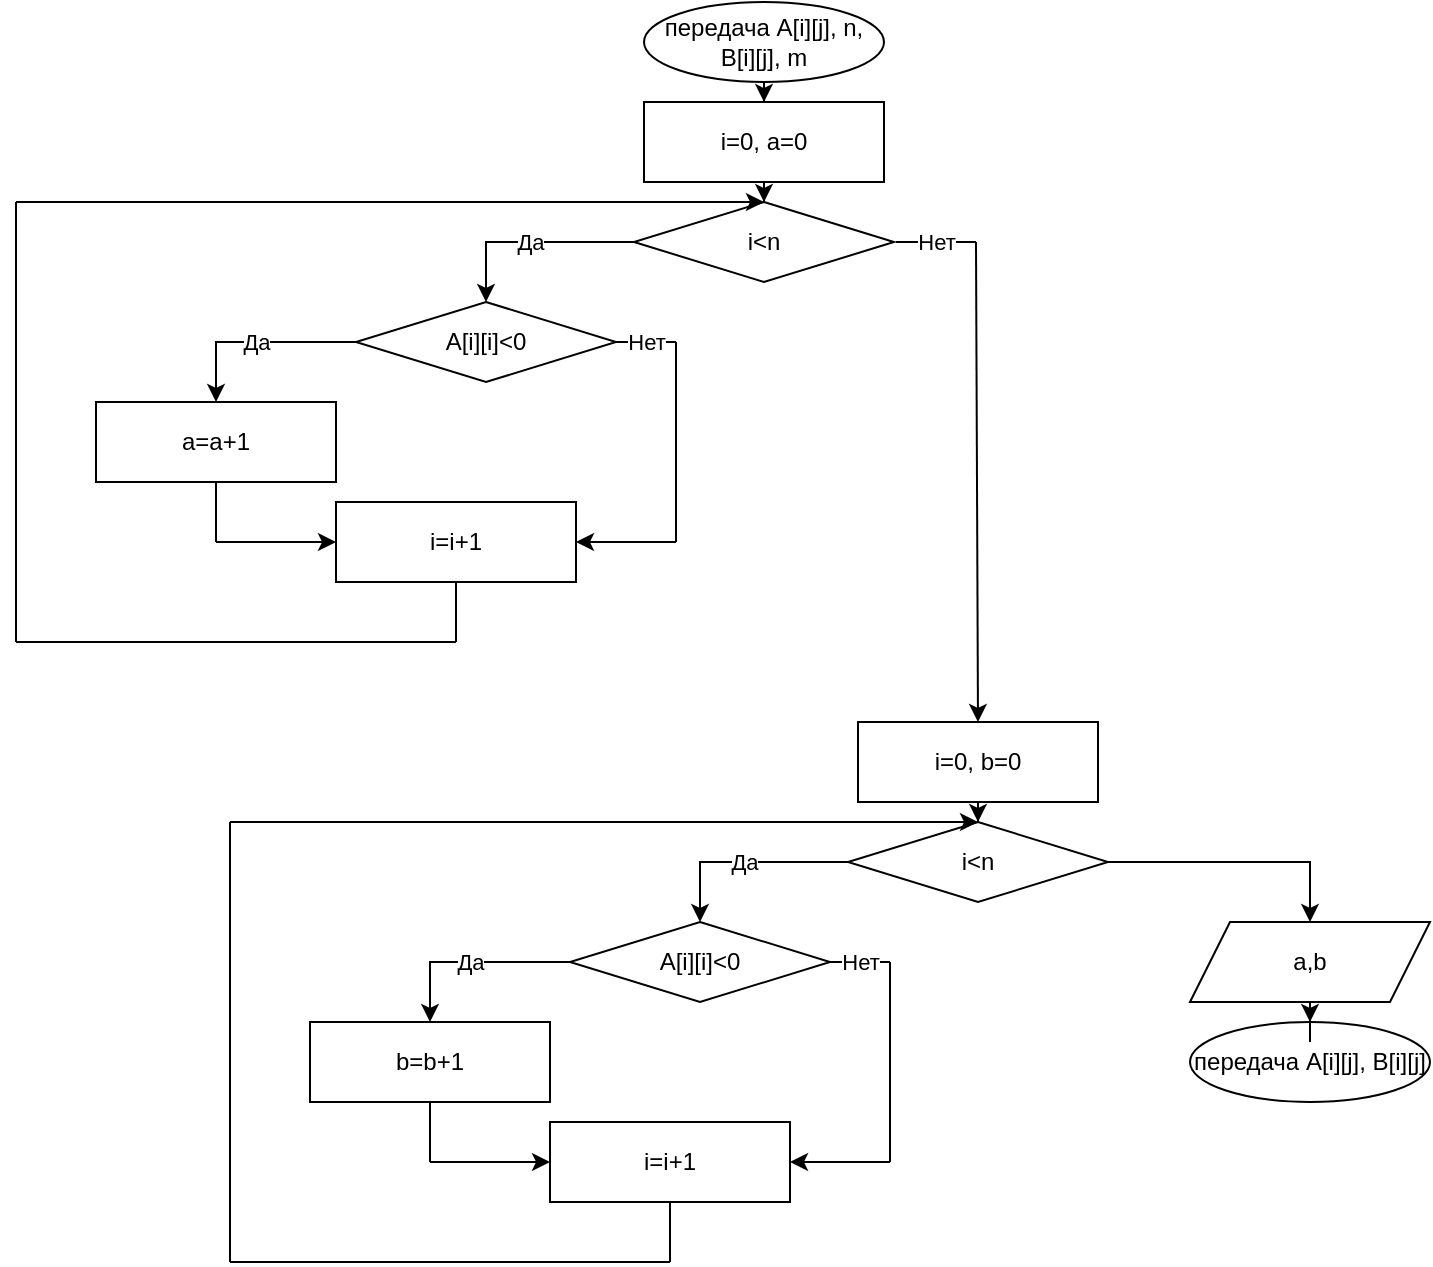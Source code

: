 <mxfile version="15.4.1" type="device" pages="3"><diagram id="grPdUBYKq4YYReOXLxAs" name="Page-1"><mxGraphModel dx="1406" dy="703" grid="1" gridSize="10" guides="1" tooltips="1" connect="1" arrows="1" fold="1" page="1" pageScale="1" pageWidth="827" pageHeight="1169" math="0" shadow="0"><root><mxCell id="0"/><mxCell id="1" parent="0"/><mxCell id="xhYCjRMd5jzP9uI1Bd4t-3" value="" style="edgeStyle=orthogonalEdgeStyle;rounded=0;orthogonalLoop=1;jettySize=auto;html=1;" edge="1" parent="1" source="nIBpQbVOeIiccpoRVOBk-1" target="xhYCjRMd5jzP9uI1Bd4t-2"><mxGeometry relative="1" as="geometry"/></mxCell><mxCell id="nIBpQbVOeIiccpoRVOBk-1" value="передача A[i][j], n, B[i][j], m" style="ellipse;whiteSpace=wrap;html=1;" vertex="1" parent="1"><mxGeometry x="354" width="120" height="40" as="geometry"/></mxCell><mxCell id="nIBpQbVOeIiccpoRVOBk-6" value="передача A[i][j], B[i][j]" style="ellipse;whiteSpace=wrap;html=1;" vertex="1" parent="1"><mxGeometry x="627" y="510" width="120" height="40" as="geometry"/></mxCell><mxCell id="xhYCjRMd5jzP9uI1Bd4t-9" value="" style="edgeStyle=orthogonalEdgeStyle;rounded=0;orthogonalLoop=1;jettySize=auto;html=1;" edge="1" parent="1" source="xhYCjRMd5jzP9uI1Bd4t-2" target="xhYCjRMd5jzP9uI1Bd4t-8"><mxGeometry relative="1" as="geometry"/></mxCell><mxCell id="xhYCjRMd5jzP9uI1Bd4t-2" value="i=0, a=0" style="whiteSpace=wrap;html=1;" vertex="1" parent="1"><mxGeometry x="354" y="50" width="120" height="40" as="geometry"/></mxCell><mxCell id="xhYCjRMd5jzP9uI1Bd4t-13" value="Да" style="edgeStyle=orthogonalEdgeStyle;rounded=0;orthogonalLoop=1;jettySize=auto;html=1;" edge="1" parent="1" source="xhYCjRMd5jzP9uI1Bd4t-8" target="xhYCjRMd5jzP9uI1Bd4t-12"><mxGeometry relative="1" as="geometry"/></mxCell><mxCell id="xhYCjRMd5jzP9uI1Bd4t-8" value="i&amp;lt;n" style="rhombus;whiteSpace=wrap;html=1;" vertex="1" parent="1"><mxGeometry x="349" y="100" width="130" height="40" as="geometry"/></mxCell><mxCell id="xhYCjRMd5jzP9uI1Bd4t-17" value="Да" style="edgeStyle=orthogonalEdgeStyle;rounded=0;orthogonalLoop=1;jettySize=auto;html=1;" edge="1" parent="1" source="xhYCjRMd5jzP9uI1Bd4t-12" target="xhYCjRMd5jzP9uI1Bd4t-16"><mxGeometry relative="1" as="geometry"/></mxCell><mxCell id="xhYCjRMd5jzP9uI1Bd4t-12" value="A[i][i]&amp;lt;0" style="rhombus;whiteSpace=wrap;html=1;" vertex="1" parent="1"><mxGeometry x="210" y="150" width="130" height="40" as="geometry"/></mxCell><mxCell id="xhYCjRMd5jzP9uI1Bd4t-16" value="a=a+1" style="whiteSpace=wrap;html=1;" vertex="1" parent="1"><mxGeometry x="80" y="200" width="120" height="40" as="geometry"/></mxCell><mxCell id="xhYCjRMd5jzP9uI1Bd4t-20" value="Нет" style="endArrow=none;html=1;rounded=0;entryX=1;entryY=0.5;entryDx=0;entryDy=0;" edge="1" parent="1" target="xhYCjRMd5jzP9uI1Bd4t-12"><mxGeometry width="50" height="50" relative="1" as="geometry"><mxPoint x="370" y="170" as="sourcePoint"/><mxPoint x="450" y="260" as="targetPoint"/></mxGeometry></mxCell><mxCell id="xhYCjRMd5jzP9uI1Bd4t-21" value="" style="endArrow=none;html=1;rounded=0;" edge="1" parent="1"><mxGeometry width="50" height="50" relative="1" as="geometry"><mxPoint x="370" y="270" as="sourcePoint"/><mxPoint x="370" y="170" as="targetPoint"/></mxGeometry></mxCell><mxCell id="xhYCjRMd5jzP9uI1Bd4t-22" value="" style="endArrow=none;html=1;rounded=0;entryX=0.5;entryY=1;entryDx=0;entryDy=0;" edge="1" parent="1" target="xhYCjRMd5jzP9uI1Bd4t-16"><mxGeometry width="50" height="50" relative="1" as="geometry"><mxPoint x="140" y="270" as="sourcePoint"/><mxPoint x="200" y="240" as="targetPoint"/></mxGeometry></mxCell><mxCell id="xhYCjRMd5jzP9uI1Bd4t-23" value="" style="endArrow=none;html=1;rounded=0;startArrow=classic;endFill=0;startFill=1;" edge="1" parent="1" source="xhYCjRMd5jzP9uI1Bd4t-24"><mxGeometry width="50" height="50" relative="1" as="geometry"><mxPoint x="140" y="270" as="sourcePoint"/><mxPoint x="370" y="270" as="targetPoint"/></mxGeometry></mxCell><mxCell id="xhYCjRMd5jzP9uI1Bd4t-24" value="i=i+1" style="rounded=0;whiteSpace=wrap;html=1;" vertex="1" parent="1"><mxGeometry x="200" y="250" width="120" height="40" as="geometry"/></mxCell><mxCell id="xhYCjRMd5jzP9uI1Bd4t-25" value="" style="endArrow=classic;html=1;rounded=0;endFill=1;" edge="1" parent="1" target="xhYCjRMd5jzP9uI1Bd4t-24"><mxGeometry width="50" height="50" relative="1" as="geometry"><mxPoint x="140" y="270" as="sourcePoint"/><mxPoint x="370" y="270" as="targetPoint"/></mxGeometry></mxCell><mxCell id="xhYCjRMd5jzP9uI1Bd4t-26" value="" style="endArrow=none;html=1;rounded=0;entryX=0.5;entryY=1;entryDx=0;entryDy=0;" edge="1" parent="1" target="xhYCjRMd5jzP9uI1Bd4t-24"><mxGeometry width="50" height="50" relative="1" as="geometry"><mxPoint x="260" y="320" as="sourcePoint"/><mxPoint x="270" y="290" as="targetPoint"/></mxGeometry></mxCell><mxCell id="xhYCjRMd5jzP9uI1Bd4t-27" value="" style="endArrow=none;html=1;rounded=0;" edge="1" parent="1"><mxGeometry width="50" height="50" relative="1" as="geometry"><mxPoint x="40" y="320" as="sourcePoint"/><mxPoint x="40" y="100" as="targetPoint"/></mxGeometry></mxCell><mxCell id="xhYCjRMd5jzP9uI1Bd4t-28" value="" style="endArrow=none;html=1;rounded=0;" edge="1" parent="1"><mxGeometry width="50" height="50" relative="1" as="geometry"><mxPoint x="40" y="320" as="sourcePoint"/><mxPoint x="260" y="320" as="targetPoint"/><Array as="points"><mxPoint x="260" y="320"/></Array></mxGeometry></mxCell><mxCell id="xhYCjRMd5jzP9uI1Bd4t-29" value="" style="endArrow=classic;html=1;rounded=0;startArrow=none;startFill=0;endFill=1;entryX=0.5;entryY=0;entryDx=0;entryDy=0;" edge="1" parent="1" target="xhYCjRMd5jzP9uI1Bd4t-8"><mxGeometry width="50" height="50" relative="1" as="geometry"><mxPoint x="40" y="100" as="sourcePoint"/><mxPoint x="280" y="150" as="targetPoint"/></mxGeometry></mxCell><mxCell id="xhYCjRMd5jzP9uI1Bd4t-30" value="" style="edgeStyle=orthogonalEdgeStyle;rounded=0;orthogonalLoop=1;jettySize=auto;html=1;" edge="1" parent="1" source="xhYCjRMd5jzP9uI1Bd4t-31" target="xhYCjRMd5jzP9uI1Bd4t-33"><mxGeometry relative="1" as="geometry"/></mxCell><mxCell id="xhYCjRMd5jzP9uI1Bd4t-31" value="i=0, b=0" style="whiteSpace=wrap;html=1;" vertex="1" parent="1"><mxGeometry x="461" y="360" width="120" height="40" as="geometry"/></mxCell><mxCell id="xhYCjRMd5jzP9uI1Bd4t-32" value="Да" style="edgeStyle=orthogonalEdgeStyle;rounded=0;orthogonalLoop=1;jettySize=auto;html=1;" edge="1" parent="1" source="xhYCjRMd5jzP9uI1Bd4t-33" target="xhYCjRMd5jzP9uI1Bd4t-35"><mxGeometry relative="1" as="geometry"/></mxCell><mxCell id="xhYCjRMd5jzP9uI1Bd4t-33" value="i&amp;lt;n" style="rhombus;whiteSpace=wrap;html=1;" vertex="1" parent="1"><mxGeometry x="456" y="410" width="130" height="40" as="geometry"/></mxCell><mxCell id="xhYCjRMd5jzP9uI1Bd4t-34" value="Да" style="edgeStyle=orthogonalEdgeStyle;rounded=0;orthogonalLoop=1;jettySize=auto;html=1;" edge="1" parent="1" source="xhYCjRMd5jzP9uI1Bd4t-35" target="xhYCjRMd5jzP9uI1Bd4t-36"><mxGeometry relative="1" as="geometry"/></mxCell><mxCell id="xhYCjRMd5jzP9uI1Bd4t-35" value="A[i][i]&amp;lt;0" style="rhombus;whiteSpace=wrap;html=1;" vertex="1" parent="1"><mxGeometry x="317" y="460" width="130" height="40" as="geometry"/></mxCell><mxCell id="xhYCjRMd5jzP9uI1Bd4t-36" value="b=b+1" style="whiteSpace=wrap;html=1;" vertex="1" parent="1"><mxGeometry x="187" y="510" width="120" height="40" as="geometry"/></mxCell><mxCell id="xhYCjRMd5jzP9uI1Bd4t-37" value="Нет" style="endArrow=none;html=1;rounded=0;entryX=1;entryY=0.5;entryDx=0;entryDy=0;" edge="1" parent="1" target="xhYCjRMd5jzP9uI1Bd4t-35"><mxGeometry width="50" height="50" relative="1" as="geometry"><mxPoint x="477" y="480" as="sourcePoint"/><mxPoint x="557" y="570" as="targetPoint"/></mxGeometry></mxCell><mxCell id="xhYCjRMd5jzP9uI1Bd4t-38" value="" style="endArrow=none;html=1;rounded=0;" edge="1" parent="1"><mxGeometry width="50" height="50" relative="1" as="geometry"><mxPoint x="477" y="580" as="sourcePoint"/><mxPoint x="477" y="480" as="targetPoint"/></mxGeometry></mxCell><mxCell id="xhYCjRMd5jzP9uI1Bd4t-39" value="" style="endArrow=none;html=1;rounded=0;entryX=0.5;entryY=1;entryDx=0;entryDy=0;" edge="1" parent="1" target="xhYCjRMd5jzP9uI1Bd4t-36"><mxGeometry width="50" height="50" relative="1" as="geometry"><mxPoint x="247" y="580" as="sourcePoint"/><mxPoint x="307" y="550" as="targetPoint"/></mxGeometry></mxCell><mxCell id="xhYCjRMd5jzP9uI1Bd4t-40" value="" style="endArrow=none;html=1;rounded=0;startArrow=classic;endFill=0;startFill=1;" edge="1" parent="1" source="xhYCjRMd5jzP9uI1Bd4t-41"><mxGeometry width="50" height="50" relative="1" as="geometry"><mxPoint x="247" y="580" as="sourcePoint"/><mxPoint x="477" y="580" as="targetPoint"/></mxGeometry></mxCell><mxCell id="xhYCjRMd5jzP9uI1Bd4t-41" value="i=i+1" style="rounded=0;whiteSpace=wrap;html=1;" vertex="1" parent="1"><mxGeometry x="307" y="560" width="120" height="40" as="geometry"/></mxCell><mxCell id="xhYCjRMd5jzP9uI1Bd4t-42" value="" style="endArrow=classic;html=1;rounded=0;endFill=1;" edge="1" parent="1" target="xhYCjRMd5jzP9uI1Bd4t-41"><mxGeometry width="50" height="50" relative="1" as="geometry"><mxPoint x="247" y="580" as="sourcePoint"/><mxPoint x="477" y="580" as="targetPoint"/></mxGeometry></mxCell><mxCell id="xhYCjRMd5jzP9uI1Bd4t-43" value="" style="endArrow=none;html=1;rounded=0;entryX=0.5;entryY=1;entryDx=0;entryDy=0;" edge="1" parent="1" target="xhYCjRMd5jzP9uI1Bd4t-41"><mxGeometry width="50" height="50" relative="1" as="geometry"><mxPoint x="367" y="630" as="sourcePoint"/><mxPoint x="377" y="600" as="targetPoint"/></mxGeometry></mxCell><mxCell id="xhYCjRMd5jzP9uI1Bd4t-44" value="" style="endArrow=none;html=1;rounded=0;" edge="1" parent="1"><mxGeometry width="50" height="50" relative="1" as="geometry"><mxPoint x="147" y="630" as="sourcePoint"/><mxPoint x="147" y="410" as="targetPoint"/></mxGeometry></mxCell><mxCell id="xhYCjRMd5jzP9uI1Bd4t-45" value="" style="endArrow=none;html=1;rounded=0;" edge="1" parent="1"><mxGeometry width="50" height="50" relative="1" as="geometry"><mxPoint x="147" y="630" as="sourcePoint"/><mxPoint x="367" y="630" as="targetPoint"/><Array as="points"><mxPoint x="367" y="630"/></Array></mxGeometry></mxCell><mxCell id="xhYCjRMd5jzP9uI1Bd4t-46" value="" style="endArrow=classic;html=1;rounded=0;startArrow=none;startFill=0;endFill=1;entryX=0.5;entryY=0;entryDx=0;entryDy=0;" edge="1" parent="1" target="xhYCjRMd5jzP9uI1Bd4t-33"><mxGeometry width="50" height="50" relative="1" as="geometry"><mxPoint x="147" y="410" as="sourcePoint"/><mxPoint x="387" y="460" as="targetPoint"/></mxGeometry></mxCell><mxCell id="xhYCjRMd5jzP9uI1Bd4t-64" value="Нет" style="endArrow=none;html=1;rounded=0;" edge="1" parent="1"><mxGeometry width="50" height="50" relative="1" as="geometry"><mxPoint x="480" y="120" as="sourcePoint"/><mxPoint x="520" y="120" as="targetPoint"/></mxGeometry></mxCell><mxCell id="xhYCjRMd5jzP9uI1Bd4t-65" value="" style="endArrow=none;html=1;rounded=0;exitX=0.5;exitY=0;exitDx=0;exitDy=0;startArrow=classic;startFill=1;" edge="1" parent="1" source="xhYCjRMd5jzP9uI1Bd4t-31"><mxGeometry width="50" height="50" relative="1" as="geometry"><mxPoint x="700" y="70" as="sourcePoint"/><mxPoint x="520" y="120" as="targetPoint"/></mxGeometry></mxCell><mxCell id="xhYCjRMd5jzP9uI1Bd4t-68" style="edgeStyle=orthogonalEdgeStyle;rounded=0;orthogonalLoop=1;jettySize=auto;html=1;exitX=0.5;exitY=0;exitDx=0;exitDy=0;entryX=1;entryY=0.5;entryDx=0;entryDy=0;startArrow=classic;startFill=1;endArrow=none;endFill=0;" edge="1" parent="1" source="xhYCjRMd5jzP9uI1Bd4t-66" target="xhYCjRMd5jzP9uI1Bd4t-33"><mxGeometry relative="1" as="geometry"/></mxCell><mxCell id="42zChJJw5TfRIt9Og1Gu-1" value="" style="edgeStyle=orthogonalEdgeStyle;rounded=0;orthogonalLoop=1;jettySize=auto;html=1;startArrow=none;startFill=0;endArrow=classic;endFill=1;" edge="1" parent="1" source="xhYCjRMd5jzP9uI1Bd4t-66" target="nIBpQbVOeIiccpoRVOBk-6"><mxGeometry relative="1" as="geometry"/></mxCell><mxCell id="xhYCjRMd5jzP9uI1Bd4t-66" value="a,b" style="shape=parallelogram;perimeter=parallelogramPerimeter;whiteSpace=wrap;html=1;fixedSize=1;" vertex="1" parent="1"><mxGeometry x="627" y="460" width="120" height="40" as="geometry"/></mxCell></root></mxGraphModel></diagram><diagram id="6OTkT0U1ibp1LfwULa9t" name="Page-2"><mxGraphModel dx="2481" dy="827" grid="1" gridSize="10" guides="1" tooltips="1" connect="1" arrows="1" fold="1" page="1" pageScale="1" pageWidth="827" pageHeight="1169" math="0" shadow="0"><root><mxCell id="TYj5aI8kR03nS7dIbKQV-0"/><mxCell id="TYj5aI8kR03nS7dIbKQV-1" parent="TYj5aI8kR03nS7dIbKQV-0"/><mxCell id="_WvWN9AWp9fpqmMTD_sy-0" value="" style="edgeStyle=orthogonalEdgeStyle;rounded=0;orthogonalLoop=1;jettySize=auto;html=1;" edge="1" parent="TYj5aI8kR03nS7dIbKQV-1" source="_WvWN9AWp9fpqmMTD_sy-1" target="_WvWN9AWp9fpqmMTD_sy-3"><mxGeometry relative="1" as="geometry"/></mxCell><mxCell id="_WvWN9AWp9fpqmMTD_sy-1" value="передача A[i][j], n" style="ellipse;whiteSpace=wrap;html=1;" vertex="1" parent="TYj5aI8kR03nS7dIbKQV-1"><mxGeometry x="464" width="120" height="40" as="geometry"/></mxCell><mxCell id="_WvWN9AWp9fpqmMTD_sy-2" value="" style="edgeStyle=orthogonalEdgeStyle;rounded=0;orthogonalLoop=1;jettySize=auto;html=1;" edge="1" parent="TYj5aI8kR03nS7dIbKQV-1" source="_WvWN9AWp9fpqmMTD_sy-3" target="_WvWN9AWp9fpqmMTD_sy-5"><mxGeometry relative="1" as="geometry"/></mxCell><mxCell id="_WvWN9AWp9fpqmMTD_sy-3" value="i=0, max=A[0][0]" style="whiteSpace=wrap;html=1;" vertex="1" parent="TYj5aI8kR03nS7dIbKQV-1"><mxGeometry x="464" y="50" width="120" height="40" as="geometry"/></mxCell><mxCell id="_WvWN9AWp9fpqmMTD_sy-4" value="Да" style="edgeStyle=orthogonalEdgeStyle;rounded=0;orthogonalLoop=1;jettySize=auto;html=1;" edge="1" parent="TYj5aI8kR03nS7dIbKQV-1" source="_WvWN9AWp9fpqmMTD_sy-5" target="_WvWN9AWp9fpqmMTD_sy-7"><mxGeometry relative="1" as="geometry"/></mxCell><mxCell id="_WvWN9AWp9fpqmMTD_sy-5" value="i&amp;lt;n" style="rhombus;whiteSpace=wrap;html=1;" vertex="1" parent="TYj5aI8kR03nS7dIbKQV-1"><mxGeometry x="459" y="100" width="130" height="40" as="geometry"/></mxCell><mxCell id="_WvWN9AWp9fpqmMTD_sy-6" value="Да" style="edgeStyle=orthogonalEdgeStyle;rounded=0;orthogonalLoop=1;jettySize=auto;html=1;" edge="1" parent="TYj5aI8kR03nS7dIbKQV-1" source="_WvWN9AWp9fpqmMTD_sy-7" target="_WvWN9AWp9fpqmMTD_sy-8"><mxGeometry relative="1" as="geometry"/></mxCell><mxCell id="_WvWN9AWp9fpqmMTD_sy-7" value="A[i][i]&amp;gt;max" style="rhombus;whiteSpace=wrap;html=1;" vertex="1" parent="TYj5aI8kR03nS7dIbKQV-1"><mxGeometry x="320" y="150" width="130" height="40" as="geometry"/></mxCell><mxCell id="_WvWN9AWp9fpqmMTD_sy-8" value="max=A[i][i]" style="whiteSpace=wrap;html=1;" vertex="1" parent="TYj5aI8kR03nS7dIbKQV-1"><mxGeometry x="190" y="200" width="120" height="40" as="geometry"/></mxCell><mxCell id="_WvWN9AWp9fpqmMTD_sy-9" value="Нет" style="endArrow=none;html=1;rounded=0;entryX=1;entryY=0.5;entryDx=0;entryDy=0;" edge="1" parent="TYj5aI8kR03nS7dIbKQV-1" target="_WvWN9AWp9fpqmMTD_sy-7"><mxGeometry width="50" height="50" relative="1" as="geometry"><mxPoint x="480" y="170" as="sourcePoint"/><mxPoint x="560" y="260" as="targetPoint"/></mxGeometry></mxCell><mxCell id="_WvWN9AWp9fpqmMTD_sy-10" value="" style="endArrow=none;html=1;rounded=0;" edge="1" parent="TYj5aI8kR03nS7dIbKQV-1"><mxGeometry width="50" height="50" relative="1" as="geometry"><mxPoint x="480" y="270" as="sourcePoint"/><mxPoint x="480" y="170" as="targetPoint"/></mxGeometry></mxCell><mxCell id="_WvWN9AWp9fpqmMTD_sy-11" value="" style="endArrow=none;html=1;rounded=0;entryX=0.5;entryY=1;entryDx=0;entryDy=0;" edge="1" parent="TYj5aI8kR03nS7dIbKQV-1" target="_WvWN9AWp9fpqmMTD_sy-8"><mxGeometry width="50" height="50" relative="1" as="geometry"><mxPoint x="250" y="270" as="sourcePoint"/><mxPoint x="310" y="240" as="targetPoint"/></mxGeometry></mxCell><mxCell id="_WvWN9AWp9fpqmMTD_sy-12" value="" style="endArrow=none;html=1;rounded=0;startArrow=classic;endFill=0;startFill=1;" edge="1" parent="TYj5aI8kR03nS7dIbKQV-1" source="_WvWN9AWp9fpqmMTD_sy-13"><mxGeometry width="50" height="50" relative="1" as="geometry"><mxPoint x="250" y="270" as="sourcePoint"/><mxPoint x="480" y="270" as="targetPoint"/></mxGeometry></mxCell><mxCell id="_WvWN9AWp9fpqmMTD_sy-13" value="i=i+1" style="rounded=0;whiteSpace=wrap;html=1;" vertex="1" parent="TYj5aI8kR03nS7dIbKQV-1"><mxGeometry x="310" y="250" width="120" height="40" as="geometry"/></mxCell><mxCell id="_WvWN9AWp9fpqmMTD_sy-14" value="" style="endArrow=classic;html=1;rounded=0;endFill=1;" edge="1" parent="TYj5aI8kR03nS7dIbKQV-1" target="_WvWN9AWp9fpqmMTD_sy-13"><mxGeometry width="50" height="50" relative="1" as="geometry"><mxPoint x="250" y="270" as="sourcePoint"/><mxPoint x="480" y="270" as="targetPoint"/></mxGeometry></mxCell><mxCell id="_WvWN9AWp9fpqmMTD_sy-15" value="" style="endArrow=none;html=1;rounded=0;entryX=0.5;entryY=1;entryDx=0;entryDy=0;" edge="1" parent="TYj5aI8kR03nS7dIbKQV-1" target="_WvWN9AWp9fpqmMTD_sy-13"><mxGeometry width="50" height="50" relative="1" as="geometry"><mxPoint x="370" y="320" as="sourcePoint"/><mxPoint x="380" y="290" as="targetPoint"/></mxGeometry></mxCell><mxCell id="_WvWN9AWp9fpqmMTD_sy-16" value="" style="endArrow=none;html=1;rounded=0;" edge="1" parent="TYj5aI8kR03nS7dIbKQV-1"><mxGeometry width="50" height="50" relative="1" as="geometry"><mxPoint x="150" y="320" as="sourcePoint"/><mxPoint x="150" y="100" as="targetPoint"/></mxGeometry></mxCell><mxCell id="_WvWN9AWp9fpqmMTD_sy-17" value="" style="endArrow=none;html=1;rounded=0;" edge="1" parent="TYj5aI8kR03nS7dIbKQV-1"><mxGeometry width="50" height="50" relative="1" as="geometry"><mxPoint x="150" y="320" as="sourcePoint"/><mxPoint x="370" y="320" as="targetPoint"/><Array as="points"><mxPoint x="370" y="320"/></Array></mxGeometry></mxCell><mxCell id="_WvWN9AWp9fpqmMTD_sy-18" value="" style="endArrow=classic;html=1;rounded=0;startArrow=none;startFill=0;endFill=1;entryX=0.5;entryY=0;entryDx=0;entryDy=0;" edge="1" parent="TYj5aI8kR03nS7dIbKQV-1" target="_WvWN9AWp9fpqmMTD_sy-5"><mxGeometry width="50" height="50" relative="1" as="geometry"><mxPoint x="150" y="100" as="sourcePoint"/><mxPoint x="390" y="150" as="targetPoint"/></mxGeometry></mxCell><mxCell id="_WvWN9AWp9fpqmMTD_sy-26" value="Да" style="edgeStyle=orthogonalEdgeStyle;rounded=0;orthogonalLoop=1;jettySize=auto;html=1;startArrow=none;startFill=0;endArrow=classic;endFill=1;" edge="1" parent="TYj5aI8kR03nS7dIbKQV-1" source="_WvWN9AWp9fpqmMTD_sy-20" target="_WvWN9AWp9fpqmMTD_sy-25"><mxGeometry relative="1" as="geometry"/></mxCell><mxCell id="_WvWN9AWp9fpqmMTD_sy-20" value="max&amp;gt;10" style="rhombus;whiteSpace=wrap;html=1;" vertex="1" parent="TYj5aI8kR03nS7dIbKQV-1"><mxGeometry x="349" y="360" width="130" height="40" as="geometry"/></mxCell><mxCell id="_WvWN9AWp9fpqmMTD_sy-22" value="" style="endArrow=none;html=1;rounded=0;startArrow=none;startFill=0;endFill=0;exitX=1;exitY=0.5;exitDx=0;exitDy=0;" edge="1" parent="TYj5aI8kR03nS7dIbKQV-1" source="_WvWN9AWp9fpqmMTD_sy-5"><mxGeometry width="50" height="50" relative="1" as="geometry"><mxPoint x="650" y="260" as="sourcePoint"/><mxPoint x="589" y="330" as="targetPoint"/></mxGeometry></mxCell><mxCell id="_WvWN9AWp9fpqmMTD_sy-23" value="" style="endArrow=none;html=1;rounded=0;startArrow=none;startFill=0;endFill=0;" edge="1" parent="TYj5aI8kR03nS7dIbKQV-1"><mxGeometry width="50" height="50" relative="1" as="geometry"><mxPoint x="414" y="330" as="sourcePoint"/><mxPoint x="590" y="330" as="targetPoint"/></mxGeometry></mxCell><mxCell id="_WvWN9AWp9fpqmMTD_sy-24" value="" style="endArrow=classic;html=1;rounded=0;startArrow=none;startFill=0;endFill=1;entryX=0.5;entryY=0;entryDx=0;entryDy=0;" edge="1" parent="TYj5aI8kR03nS7dIbKQV-1" target="_WvWN9AWp9fpqmMTD_sy-20"><mxGeometry width="50" height="50" relative="1" as="geometry"><mxPoint x="414" y="330" as="sourcePoint"/><mxPoint x="800" y="390" as="targetPoint"/></mxGeometry></mxCell><mxCell id="_WvWN9AWp9fpqmMTD_sy-28" value="" style="edgeStyle=orthogonalEdgeStyle;rounded=0;orthogonalLoop=1;jettySize=auto;html=1;startArrow=none;startFill=0;endArrow=classic;endFill=1;" edge="1" parent="TYj5aI8kR03nS7dIbKQV-1" source="_WvWN9AWp9fpqmMTD_sy-25" target="_WvWN9AWp9fpqmMTD_sy-27"><mxGeometry relative="1" as="geometry"/></mxCell><mxCell id="_WvWN9AWp9fpqmMTD_sy-25" value="i=0" style="whiteSpace=wrap;html=1;" vertex="1" parent="TYj5aI8kR03nS7dIbKQV-1"><mxGeometry x="220" y="410" width="120" height="40" as="geometry"/></mxCell><mxCell id="_WvWN9AWp9fpqmMTD_sy-30" value="Да" style="edgeStyle=orthogonalEdgeStyle;rounded=0;orthogonalLoop=1;jettySize=auto;html=1;startArrow=none;startFill=0;endArrow=classic;endFill=1;" edge="1" parent="TYj5aI8kR03nS7dIbKQV-1" source="_WvWN9AWp9fpqmMTD_sy-27" target="_WvWN9AWp9fpqmMTD_sy-29"><mxGeometry relative="1" as="geometry"/></mxCell><mxCell id="_WvWN9AWp9fpqmMTD_sy-59" value="Нет" style="edgeStyle=orthogonalEdgeStyle;rounded=0;orthogonalLoop=1;jettySize=auto;html=1;startArrow=none;startFill=0;endArrow=classic;endFill=1;" edge="1" parent="TYj5aI8kR03nS7dIbKQV-1" source="_WvWN9AWp9fpqmMTD_sy-27" target="_WvWN9AWp9fpqmMTD_sy-58"><mxGeometry relative="1" as="geometry"/></mxCell><mxCell id="_WvWN9AWp9fpqmMTD_sy-27" value="i&amp;lt;n-1" style="rhombus;whiteSpace=wrap;html=1;" vertex="1" parent="TYj5aI8kR03nS7dIbKQV-1"><mxGeometry x="240" y="460" width="80" height="40" as="geometry"/></mxCell><mxCell id="_WvWN9AWp9fpqmMTD_sy-32" value="" style="edgeStyle=orthogonalEdgeStyle;rounded=0;orthogonalLoop=1;jettySize=auto;html=1;startArrow=none;startFill=0;endArrow=classic;endFill=1;" edge="1" parent="TYj5aI8kR03nS7dIbKQV-1" source="_WvWN9AWp9fpqmMTD_sy-29" target="_WvWN9AWp9fpqmMTD_sy-31"><mxGeometry relative="1" as="geometry"/></mxCell><mxCell id="_WvWN9AWp9fpqmMTD_sy-29" value="j=n-1" style="whiteSpace=wrap;html=1;" vertex="1" parent="TYj5aI8kR03nS7dIbKQV-1"><mxGeometry x="80" y="510" width="120" height="40" as="geometry"/></mxCell><mxCell id="_WvWN9AWp9fpqmMTD_sy-34" value="Да" style="edgeStyle=orthogonalEdgeStyle;rounded=0;orthogonalLoop=1;jettySize=auto;html=1;startArrow=none;startFill=0;endArrow=classic;endFill=1;" edge="1" parent="TYj5aI8kR03nS7dIbKQV-1" source="_WvWN9AWp9fpqmMTD_sy-31" target="_WvWN9AWp9fpqmMTD_sy-33"><mxGeometry relative="1" as="geometry"/></mxCell><mxCell id="_WvWN9AWp9fpqmMTD_sy-53" value="Нет" style="edgeStyle=orthogonalEdgeStyle;rounded=0;orthogonalLoop=1;jettySize=auto;html=1;exitX=1;exitY=0.5;exitDx=0;exitDy=0;entryX=0.5;entryY=0;entryDx=0;entryDy=0;startArrow=none;startFill=0;endArrow=classic;endFill=1;" edge="1" parent="TYj5aI8kR03nS7dIbKQV-1" source="_WvWN9AWp9fpqmMTD_sy-31" target="_WvWN9AWp9fpqmMTD_sy-51"><mxGeometry relative="1" as="geometry"/></mxCell><mxCell id="_WvWN9AWp9fpqmMTD_sy-31" value="j&amp;gt;i" style="rhombus;whiteSpace=wrap;html=1;" vertex="1" parent="TYj5aI8kR03nS7dIbKQV-1"><mxGeometry x="100" y="565" width="80" height="40" as="geometry"/></mxCell><mxCell id="_WvWN9AWp9fpqmMTD_sy-36" value="Да" style="edgeStyle=orthogonalEdgeStyle;rounded=0;orthogonalLoop=1;jettySize=auto;html=1;startArrow=none;startFill=0;endArrow=classic;endFill=1;" edge="1" parent="TYj5aI8kR03nS7dIbKQV-1" source="_WvWN9AWp9fpqmMTD_sy-33" target="_WvWN9AWp9fpqmMTD_sy-35"><mxGeometry relative="1" as="geometry"/></mxCell><mxCell id="_WvWN9AWp9fpqmMTD_sy-33" value="A[1][j-1]&amp;gt;A[1][j]" style="rhombus;whiteSpace=wrap;html=1;" vertex="1" parent="TYj5aI8kR03nS7dIbKQV-1"><mxGeometry x="-60" y="610" width="140" height="40" as="geometry"/></mxCell><mxCell id="_WvWN9AWp9fpqmMTD_sy-38" value="" style="edgeStyle=orthogonalEdgeStyle;rounded=0;orthogonalLoop=1;jettySize=auto;html=1;startArrow=none;startFill=0;endArrow=classic;endFill=1;" edge="1" parent="TYj5aI8kR03nS7dIbKQV-1" source="_WvWN9AWp9fpqmMTD_sy-35" target="_WvWN9AWp9fpqmMTD_sy-37"><mxGeometry relative="1" as="geometry"/></mxCell><mxCell id="_WvWN9AWp9fpqmMTD_sy-35" value="temp = A[1][j - 1]" style="whiteSpace=wrap;html=1;" vertex="1" parent="TYj5aI8kR03nS7dIbKQV-1"><mxGeometry x="-190" y="660" width="120" height="40" as="geometry"/></mxCell><mxCell id="_WvWN9AWp9fpqmMTD_sy-40" value="" style="edgeStyle=orthogonalEdgeStyle;rounded=0;orthogonalLoop=1;jettySize=auto;html=1;startArrow=none;startFill=0;endArrow=classic;endFill=1;" edge="1" parent="TYj5aI8kR03nS7dIbKQV-1" source="_WvWN9AWp9fpqmMTD_sy-37" target="_WvWN9AWp9fpqmMTD_sy-39"><mxGeometry relative="1" as="geometry"/></mxCell><mxCell id="_WvWN9AWp9fpqmMTD_sy-37" value="A[1][j - 1] = A[1][j]" style="whiteSpace=wrap;html=1;" vertex="1" parent="TYj5aI8kR03nS7dIbKQV-1"><mxGeometry x="-190" y="710" width="120" height="40" as="geometry"/></mxCell><mxCell id="_WvWN9AWp9fpqmMTD_sy-39" value="A[1][j] = temp" style="whiteSpace=wrap;html=1;" vertex="1" parent="TYj5aI8kR03nS7dIbKQV-1"><mxGeometry x="-190" y="760" width="120" height="40" as="geometry"/></mxCell><mxCell id="_WvWN9AWp9fpqmMTD_sy-42" value="Нет" style="endArrow=none;html=1;rounded=0;exitX=1;exitY=0.5;exitDx=0;exitDy=0;endFill=0;" edge="1" parent="TYj5aI8kR03nS7dIbKQV-1" source="_WvWN9AWp9fpqmMTD_sy-33"><mxGeometry width="50" height="50" relative="1" as="geometry"><mxPoint x="90" y="700" as="sourcePoint"/><mxPoint x="80" y="830" as="targetPoint"/></mxGeometry></mxCell><mxCell id="_WvWN9AWp9fpqmMTD_sy-43" value="" style="endArrow=none;html=1;rounded=0;exitX=0.5;exitY=1;exitDx=0;exitDy=0;endFill=0;" edge="1" parent="TYj5aI8kR03nS7dIbKQV-1" source="_WvWN9AWp9fpqmMTD_sy-39"><mxGeometry width="50" height="50" relative="1" as="geometry"><mxPoint x="130" y="720" as="sourcePoint"/><mxPoint x="-130" y="830" as="targetPoint"/></mxGeometry></mxCell><mxCell id="_WvWN9AWp9fpqmMTD_sy-44" value="" style="endArrow=none;html=1;rounded=0;endFill=0;startArrow=none;" edge="1" parent="TYj5aI8kR03nS7dIbKQV-1" source="_WvWN9AWp9fpqmMTD_sy-45"><mxGeometry width="50" height="50" relative="1" as="geometry"><mxPoint x="-130" y="830" as="sourcePoint"/><mxPoint x="80" y="830" as="targetPoint"/></mxGeometry></mxCell><mxCell id="_WvWN9AWp9fpqmMTD_sy-45" value="j=j-1" style="rounded=0;whiteSpace=wrap;html=1;" vertex="1" parent="TYj5aI8kR03nS7dIbKQV-1"><mxGeometry x="-80" y="810" width="120" height="40" as="geometry"/></mxCell><mxCell id="_WvWN9AWp9fpqmMTD_sy-46" value="" style="endArrow=none;html=1;rounded=0;endFill=0;" edge="1" parent="TYj5aI8kR03nS7dIbKQV-1" target="_WvWN9AWp9fpqmMTD_sy-45"><mxGeometry width="50" height="50" relative="1" as="geometry"><mxPoint x="-130.0" y="830" as="sourcePoint"/><mxPoint x="80.0" y="830" as="targetPoint"/></mxGeometry></mxCell><mxCell id="_WvWN9AWp9fpqmMTD_sy-47" value="" style="endArrow=none;html=1;rounded=0;exitX=0.5;exitY=1;exitDx=0;exitDy=0;endFill=0;" edge="1" parent="TYj5aI8kR03nS7dIbKQV-1" source="_WvWN9AWp9fpqmMTD_sy-45"><mxGeometry width="50" height="50" relative="1" as="geometry"><mxPoint x="-70" y="900" as="sourcePoint"/><mxPoint x="-20" y="870" as="targetPoint"/></mxGeometry></mxCell><mxCell id="_WvWN9AWp9fpqmMTD_sy-48" value="" style="endArrow=none;html=1;rounded=0;endFill=0;" edge="1" parent="TYj5aI8kR03nS7dIbKQV-1"><mxGeometry width="50" height="50" relative="1" as="geometry"><mxPoint x="-20" y="870" as="sourcePoint"/><mxPoint x="-240" y="870" as="targetPoint"/></mxGeometry></mxCell><mxCell id="_WvWN9AWp9fpqmMTD_sy-49" value="" style="endArrow=none;html=1;rounded=0;endFill=0;startArrow=classic;startFill=1;" edge="1" parent="TYj5aI8kR03nS7dIbKQV-1"><mxGeometry width="50" height="50" relative="1" as="geometry"><mxPoint x="140" y="560" as="sourcePoint"/><mxPoint x="-240" y="560" as="targetPoint"/></mxGeometry></mxCell><mxCell id="_WvWN9AWp9fpqmMTD_sy-50" value="" style="endArrow=none;html=1;rounded=0;endFill=0;" edge="1" parent="TYj5aI8kR03nS7dIbKQV-1"><mxGeometry width="50" height="50" relative="1" as="geometry"><mxPoint x="-240" y="560" as="sourcePoint"/><mxPoint x="-240" y="870" as="targetPoint"/></mxGeometry></mxCell><mxCell id="_WvWN9AWp9fpqmMTD_sy-51" value="i=i+1" style="whiteSpace=wrap;html=1;" vertex="1" parent="TYj5aI8kR03nS7dIbKQV-1"><mxGeometry x="190" y="610" width="120" height="40" as="geometry"/></mxCell><mxCell id="_WvWN9AWp9fpqmMTD_sy-54" value="" style="endArrow=none;html=1;rounded=0;endFill=0;startArrow=classic;startFill=1;" edge="1" parent="TYj5aI8kR03nS7dIbKQV-1"><mxGeometry width="50" height="50" relative="1" as="geometry"><mxPoint x="280" y="460" as="sourcePoint"/><mxPoint x="-260" y="460" as="targetPoint"/></mxGeometry></mxCell><mxCell id="_WvWN9AWp9fpqmMTD_sy-55" value="" style="endArrow=none;html=1;rounded=0;endFill=0;" edge="1" parent="TYj5aI8kR03nS7dIbKQV-1"><mxGeometry width="50" height="50" relative="1" as="geometry"><mxPoint x="-260" y="890" as="sourcePoint"/><mxPoint x="-260" y="460" as="targetPoint"/></mxGeometry></mxCell><mxCell id="_WvWN9AWp9fpqmMTD_sy-56" value="" style="endArrow=none;html=1;rounded=0;endFill=0;" edge="1" parent="TYj5aI8kR03nS7dIbKQV-1"><mxGeometry width="50" height="50" relative="1" as="geometry"><mxPoint x="250" y="890" as="sourcePoint"/><mxPoint x="-260" y="890" as="targetPoint"/></mxGeometry></mxCell><mxCell id="_WvWN9AWp9fpqmMTD_sy-57" value="" style="endArrow=none;html=1;rounded=0;exitX=0.5;exitY=1;exitDx=0;exitDy=0;endFill=0;" edge="1" parent="TYj5aI8kR03nS7dIbKQV-1" source="_WvWN9AWp9fpqmMTD_sy-51"><mxGeometry width="50" height="50" relative="1" as="geometry"><mxPoint x="260" y="770" as="sourcePoint"/><mxPoint x="250" y="890" as="targetPoint"/></mxGeometry></mxCell><mxCell id="_WvWN9AWp9fpqmMTD_sy-58" value="Передача A[i][j]" style="ellipse;whiteSpace=wrap;html=1;" vertex="1" parent="TYj5aI8kR03nS7dIbKQV-1"><mxGeometry x="325" y="510" width="120" height="40" as="geometry"/></mxCell><mxCell id="_WvWN9AWp9fpqmMTD_sy-60" value="" style="edgeStyle=orthogonalEdgeStyle;rounded=0;orthogonalLoop=1;jettySize=auto;html=1;startArrow=none;startFill=0;endArrow=classic;endFill=1;" edge="1" parent="TYj5aI8kR03nS7dIbKQV-1" source="_WvWN9AWp9fpqmMTD_sy-61" target="_WvWN9AWp9fpqmMTD_sy-64"><mxGeometry relative="1" as="geometry"/></mxCell><mxCell id="_WvWN9AWp9fpqmMTD_sy-61" value="i=0" style="whiteSpace=wrap;html=1;" vertex="1" parent="TYj5aI8kR03nS7dIbKQV-1"><mxGeometry x="541.5" y="870" width="120" height="40" as="geometry"/></mxCell><mxCell id="_WvWN9AWp9fpqmMTD_sy-62" value="Да" style="edgeStyle=orthogonalEdgeStyle;rounded=0;orthogonalLoop=1;jettySize=auto;html=1;startArrow=none;startFill=0;endArrow=classic;endFill=1;" edge="1" parent="TYj5aI8kR03nS7dIbKQV-1" source="_WvWN9AWp9fpqmMTD_sy-64" target="_WvWN9AWp9fpqmMTD_sy-66"><mxGeometry relative="1" as="geometry"/></mxCell><mxCell id="_WvWN9AWp9fpqmMTD_sy-63" value="Нет" style="edgeStyle=orthogonalEdgeStyle;rounded=0;orthogonalLoop=1;jettySize=auto;html=1;startArrow=none;startFill=0;endArrow=classic;endFill=1;" edge="1" parent="TYj5aI8kR03nS7dIbKQV-1" source="_WvWN9AWp9fpqmMTD_sy-64" target="_WvWN9AWp9fpqmMTD_sy-91"><mxGeometry relative="1" as="geometry"/></mxCell><mxCell id="_WvWN9AWp9fpqmMTD_sy-64" value="i&amp;lt;n-1" style="rhombus;whiteSpace=wrap;html=1;" vertex="1" parent="TYj5aI8kR03nS7dIbKQV-1"><mxGeometry x="561.5" y="920" width="80" height="40" as="geometry"/></mxCell><mxCell id="_WvWN9AWp9fpqmMTD_sy-65" value="" style="edgeStyle=orthogonalEdgeStyle;rounded=0;orthogonalLoop=1;jettySize=auto;html=1;startArrow=none;startFill=0;endArrow=classic;endFill=1;" edge="1" parent="TYj5aI8kR03nS7dIbKQV-1" source="_WvWN9AWp9fpqmMTD_sy-66" target="_WvWN9AWp9fpqmMTD_sy-69"><mxGeometry relative="1" as="geometry"/></mxCell><mxCell id="_WvWN9AWp9fpqmMTD_sy-66" value="j=n-1" style="whiteSpace=wrap;html=1;" vertex="1" parent="TYj5aI8kR03nS7dIbKQV-1"><mxGeometry x="401.5" y="970" width="120" height="40" as="geometry"/></mxCell><mxCell id="_WvWN9AWp9fpqmMTD_sy-67" value="Да" style="edgeStyle=orthogonalEdgeStyle;rounded=0;orthogonalLoop=1;jettySize=auto;html=1;startArrow=none;startFill=0;endArrow=classic;endFill=1;" edge="1" parent="TYj5aI8kR03nS7dIbKQV-1" source="_WvWN9AWp9fpqmMTD_sy-69" target="_WvWN9AWp9fpqmMTD_sy-71"><mxGeometry relative="1" as="geometry"/></mxCell><mxCell id="_WvWN9AWp9fpqmMTD_sy-68" value="Нет" style="edgeStyle=orthogonalEdgeStyle;rounded=0;orthogonalLoop=1;jettySize=auto;html=1;exitX=1;exitY=0.5;exitDx=0;exitDy=0;entryX=0.5;entryY=0;entryDx=0;entryDy=0;startArrow=none;startFill=0;endArrow=classic;endFill=1;" edge="1" parent="TYj5aI8kR03nS7dIbKQV-1" source="_WvWN9AWp9fpqmMTD_sy-69" target="_WvWN9AWp9fpqmMTD_sy-86"><mxGeometry relative="1" as="geometry"/></mxCell><mxCell id="_WvWN9AWp9fpqmMTD_sy-69" value="j&amp;gt;i" style="rhombus;whiteSpace=wrap;html=1;" vertex="1" parent="TYj5aI8kR03nS7dIbKQV-1"><mxGeometry x="421.5" y="1025" width="80" height="40" as="geometry"/></mxCell><mxCell id="_WvWN9AWp9fpqmMTD_sy-70" value="Да" style="edgeStyle=orthogonalEdgeStyle;rounded=0;orthogonalLoop=1;jettySize=auto;html=1;startArrow=none;startFill=0;endArrow=classic;endFill=1;" edge="1" parent="TYj5aI8kR03nS7dIbKQV-1" source="_WvWN9AWp9fpqmMTD_sy-71" target="_WvWN9AWp9fpqmMTD_sy-73"><mxGeometry relative="1" as="geometry"/></mxCell><mxCell id="_WvWN9AWp9fpqmMTD_sy-71" value="A[j - 1][2] &amp;gt; A[j][2]" style="rhombus;whiteSpace=wrap;html=1;" vertex="1" parent="TYj5aI8kR03nS7dIbKQV-1"><mxGeometry x="261.5" y="1070" width="140" height="40" as="geometry"/></mxCell><mxCell id="_WvWN9AWp9fpqmMTD_sy-72" value="" style="edgeStyle=orthogonalEdgeStyle;rounded=0;orthogonalLoop=1;jettySize=auto;html=1;startArrow=none;startFill=0;endArrow=classic;endFill=1;" edge="1" parent="TYj5aI8kR03nS7dIbKQV-1" source="_WvWN9AWp9fpqmMTD_sy-73" target="_WvWN9AWp9fpqmMTD_sy-75"><mxGeometry relative="1" as="geometry"/></mxCell><mxCell id="_WvWN9AWp9fpqmMTD_sy-73" value="temp = A[j - 1][2]" style="whiteSpace=wrap;html=1;" vertex="1" parent="TYj5aI8kR03nS7dIbKQV-1"><mxGeometry x="131.5" y="1120" width="120" height="40" as="geometry"/></mxCell><mxCell id="_WvWN9AWp9fpqmMTD_sy-74" value="" style="edgeStyle=orthogonalEdgeStyle;rounded=0;orthogonalLoop=1;jettySize=auto;html=1;startArrow=none;startFill=0;endArrow=classic;endFill=1;" edge="1" parent="TYj5aI8kR03nS7dIbKQV-1" source="_WvWN9AWp9fpqmMTD_sy-75" target="_WvWN9AWp9fpqmMTD_sy-76"><mxGeometry relative="1" as="geometry"/></mxCell><mxCell id="_WvWN9AWp9fpqmMTD_sy-75" value="A[j - 1][2] = A[j][2]" style="whiteSpace=wrap;html=1;" vertex="1" parent="TYj5aI8kR03nS7dIbKQV-1"><mxGeometry x="131.5" y="1170" width="120" height="40" as="geometry"/></mxCell><mxCell id="_WvWN9AWp9fpqmMTD_sy-76" value="A[j][2] = temp" style="whiteSpace=wrap;html=1;" vertex="1" parent="TYj5aI8kR03nS7dIbKQV-1"><mxGeometry x="131.5" y="1220" width="120" height="40" as="geometry"/></mxCell><mxCell id="_WvWN9AWp9fpqmMTD_sy-77" value="Нет" style="endArrow=none;html=1;rounded=0;exitX=1;exitY=0.5;exitDx=0;exitDy=0;endFill=0;" edge="1" parent="TYj5aI8kR03nS7dIbKQV-1" source="_WvWN9AWp9fpqmMTD_sy-71"><mxGeometry width="50" height="50" relative="1" as="geometry"><mxPoint x="411.5" y="1160" as="sourcePoint"/><mxPoint x="401.5" y="1290" as="targetPoint"/></mxGeometry></mxCell><mxCell id="_WvWN9AWp9fpqmMTD_sy-78" value="" style="endArrow=none;html=1;rounded=0;exitX=0.5;exitY=1;exitDx=0;exitDy=0;endFill=0;" edge="1" parent="TYj5aI8kR03nS7dIbKQV-1" source="_WvWN9AWp9fpqmMTD_sy-76"><mxGeometry width="50" height="50" relative="1" as="geometry"><mxPoint x="451.5" y="1180" as="sourcePoint"/><mxPoint x="191.5" y="1290" as="targetPoint"/></mxGeometry></mxCell><mxCell id="_WvWN9AWp9fpqmMTD_sy-79" value="" style="endArrow=none;html=1;rounded=0;endFill=0;startArrow=none;" edge="1" parent="TYj5aI8kR03nS7dIbKQV-1" source="_WvWN9AWp9fpqmMTD_sy-80"><mxGeometry width="50" height="50" relative="1" as="geometry"><mxPoint x="191.5" y="1290" as="sourcePoint"/><mxPoint x="401.5" y="1290" as="targetPoint"/></mxGeometry></mxCell><mxCell id="_WvWN9AWp9fpqmMTD_sy-80" value="j=j-1" style="rounded=0;whiteSpace=wrap;html=1;" vertex="1" parent="TYj5aI8kR03nS7dIbKQV-1"><mxGeometry x="241.5" y="1270" width="120" height="40" as="geometry"/></mxCell><mxCell id="_WvWN9AWp9fpqmMTD_sy-81" value="" style="endArrow=none;html=1;rounded=0;endFill=0;" edge="1" parent="TYj5aI8kR03nS7dIbKQV-1" target="_WvWN9AWp9fpqmMTD_sy-80"><mxGeometry width="50" height="50" relative="1" as="geometry"><mxPoint x="191.5" y="1290" as="sourcePoint"/><mxPoint x="401.5" y="1290" as="targetPoint"/></mxGeometry></mxCell><mxCell id="_WvWN9AWp9fpqmMTD_sy-82" value="" style="endArrow=none;html=1;rounded=0;exitX=0.5;exitY=1;exitDx=0;exitDy=0;endFill=0;" edge="1" parent="TYj5aI8kR03nS7dIbKQV-1" source="_WvWN9AWp9fpqmMTD_sy-80"><mxGeometry width="50" height="50" relative="1" as="geometry"><mxPoint x="251.5" y="1360" as="sourcePoint"/><mxPoint x="301.5" y="1330" as="targetPoint"/></mxGeometry></mxCell><mxCell id="_WvWN9AWp9fpqmMTD_sy-83" value="" style="endArrow=none;html=1;rounded=0;endFill=0;" edge="1" parent="TYj5aI8kR03nS7dIbKQV-1"><mxGeometry width="50" height="50" relative="1" as="geometry"><mxPoint x="301.5" y="1330" as="sourcePoint"/><mxPoint x="81.5" y="1330" as="targetPoint"/></mxGeometry></mxCell><mxCell id="_WvWN9AWp9fpqmMTD_sy-84" value="" style="endArrow=none;html=1;rounded=0;endFill=0;startArrow=classic;startFill=1;" edge="1" parent="TYj5aI8kR03nS7dIbKQV-1"><mxGeometry width="50" height="50" relative="1" as="geometry"><mxPoint x="461.5" y="1020" as="sourcePoint"/><mxPoint x="81.5" y="1020" as="targetPoint"/></mxGeometry></mxCell><mxCell id="_WvWN9AWp9fpqmMTD_sy-85" value="" style="endArrow=none;html=1;rounded=0;endFill=0;" edge="1" parent="TYj5aI8kR03nS7dIbKQV-1"><mxGeometry width="50" height="50" relative="1" as="geometry"><mxPoint x="81.5" y="1020" as="sourcePoint"/><mxPoint x="81.5" y="1330" as="targetPoint"/></mxGeometry></mxCell><mxCell id="_WvWN9AWp9fpqmMTD_sy-86" value="i=i+1" style="whiteSpace=wrap;html=1;" vertex="1" parent="TYj5aI8kR03nS7dIbKQV-1"><mxGeometry x="511.5" y="1070" width="120" height="40" as="geometry"/></mxCell><mxCell id="_WvWN9AWp9fpqmMTD_sy-87" value="" style="endArrow=none;html=1;rounded=0;endFill=0;startArrow=classic;startFill=1;" edge="1" parent="TYj5aI8kR03nS7dIbKQV-1"><mxGeometry width="50" height="50" relative="1" as="geometry"><mxPoint x="601.5" y="920" as="sourcePoint"/><mxPoint x="61.5" y="920" as="targetPoint"/></mxGeometry></mxCell><mxCell id="_WvWN9AWp9fpqmMTD_sy-88" value="" style="endArrow=none;html=1;rounded=0;endFill=0;" edge="1" parent="TYj5aI8kR03nS7dIbKQV-1"><mxGeometry width="50" height="50" relative="1" as="geometry"><mxPoint x="61.5" y="1350" as="sourcePoint"/><mxPoint x="61.5" y="920" as="targetPoint"/></mxGeometry></mxCell><mxCell id="_WvWN9AWp9fpqmMTD_sy-89" value="" style="endArrow=none;html=1;rounded=0;endFill=0;" edge="1" parent="TYj5aI8kR03nS7dIbKQV-1"><mxGeometry width="50" height="50" relative="1" as="geometry"><mxPoint x="571.5" y="1350" as="sourcePoint"/><mxPoint x="61.5" y="1350" as="targetPoint"/></mxGeometry></mxCell><mxCell id="_WvWN9AWp9fpqmMTD_sy-90" value="" style="endArrow=none;html=1;rounded=0;exitX=0.5;exitY=1;exitDx=0;exitDy=0;endFill=0;" edge="1" parent="TYj5aI8kR03nS7dIbKQV-1" source="_WvWN9AWp9fpqmMTD_sy-86"><mxGeometry width="50" height="50" relative="1" as="geometry"><mxPoint x="581.5" y="1230" as="sourcePoint"/><mxPoint x="571.5" y="1350" as="targetPoint"/></mxGeometry></mxCell><mxCell id="_WvWN9AWp9fpqmMTD_sy-91" value="Передача A[i][j]" style="ellipse;whiteSpace=wrap;html=1;" vertex="1" parent="TYj5aI8kR03nS7dIbKQV-1"><mxGeometry x="646.5" y="970" width="120" height="40" as="geometry"/></mxCell><mxCell id="_WvWN9AWp9fpqmMTD_sy-93" value="Нет" style="endArrow=none;html=1;rounded=0;exitX=1;exitY=0.5;exitDx=0;exitDy=0;endFill=0;" edge="1" parent="TYj5aI8kR03nS7dIbKQV-1" source="_WvWN9AWp9fpqmMTD_sy-20"><mxGeometry width="50" height="50" relative="1" as="geometry"><mxPoint x="620" y="650" as="sourcePoint"/><mxPoint x="600" y="380" as="targetPoint"/></mxGeometry></mxCell><mxCell id="_WvWN9AWp9fpqmMTD_sy-94" value="" style="endArrow=classic;html=1;rounded=0;endFill=1;entryX=0.5;entryY=0;entryDx=0;entryDy=0;" edge="1" parent="TYj5aI8kR03nS7dIbKQV-1" target="_WvWN9AWp9fpqmMTD_sy-61"><mxGeometry width="50" height="50" relative="1" as="geometry"><mxPoint x="600" y="380" as="sourcePoint"/><mxPoint x="600" y="720" as="targetPoint"/></mxGeometry></mxCell></root></mxGraphModel></diagram><diagram id="4Wg0Q__bY3DtP7wxd4h4" name="Page-3"><mxGraphModel dx="1406" dy="703" grid="1" gridSize="10" guides="1" tooltips="1" connect="1" arrows="1" fold="1" page="1" pageScale="1" pageWidth="827" pageHeight="1169" math="0" shadow="0"><root><mxCell id="z0JCmnRaYqGJsbS78986-0"/><mxCell id="z0JCmnRaYqGJsbS78986-1" parent="z0JCmnRaYqGJsbS78986-0"/><mxCell id="z0JCmnRaYqGJsbS78986-4" value="" style="edgeStyle=orthogonalEdgeStyle;rounded=0;orthogonalLoop=1;jettySize=auto;html=1;startArrow=none;startFill=0;endArrow=classic;endFill=1;" edge="1" parent="z0JCmnRaYqGJsbS78986-1" source="z0JCmnRaYqGJsbS78986-2" target="z0JCmnRaYqGJsbS78986-3"><mxGeometry relative="1" as="geometry"/></mxCell><mxCell id="z0JCmnRaYqGJsbS78986-2" value="Начало" style="ellipse;whiteSpace=wrap;html=1;" vertex="1" parent="z0JCmnRaYqGJsbS78986-1"><mxGeometry x="370" width="120" height="40" as="geometry"/></mxCell><mxCell id="z0JCmnRaYqGJsbS78986-6" value="" style="edgeStyle=orthogonalEdgeStyle;rounded=0;orthogonalLoop=1;jettySize=auto;html=1;startArrow=none;startFill=0;endArrow=classic;endFill=1;" edge="1" parent="z0JCmnRaYqGJsbS78986-1" source="z0JCmnRaYqGJsbS78986-3" target="z0JCmnRaYqGJsbS78986-5"><mxGeometry relative="1" as="geometry"/></mxCell><mxCell id="z0JCmnRaYqGJsbS78986-3" value="matrix_create(5, A)" style="whiteSpace=wrap;html=1;" vertex="1" parent="z0JCmnRaYqGJsbS78986-1"><mxGeometry x="370" y="50" width="120" height="40" as="geometry"/></mxCell><mxCell id="z0JCmnRaYqGJsbS78986-8" value="" style="edgeStyle=orthogonalEdgeStyle;rounded=0;orthogonalLoop=1;jettySize=auto;html=1;startArrow=none;startFill=0;endArrow=classic;endFill=1;" edge="1" parent="z0JCmnRaYqGJsbS78986-1" source="z0JCmnRaYqGJsbS78986-5" target="z0JCmnRaYqGJsbS78986-7"><mxGeometry relative="1" as="geometry"/></mxCell><mxCell id="z0JCmnRaYqGJsbS78986-5" value="matrix_create(3, B)" style="whiteSpace=wrap;html=1;" vertex="1" parent="z0JCmnRaYqGJsbS78986-1"><mxGeometry x="370" y="100" width="120" height="40" as="geometry"/></mxCell><mxCell id="z0JCmnRaYqGJsbS78986-10" value="" style="edgeStyle=orthogonalEdgeStyle;rounded=0;orthogonalLoop=1;jettySize=auto;html=1;startArrow=none;startFill=0;endArrow=classic;endFill=1;" edge="1" parent="z0JCmnRaYqGJsbS78986-1" source="z0JCmnRaYqGJsbS78986-7" target="z0JCmnRaYqGJsbS78986-9"><mxGeometry relative="1" as="geometry"/></mxCell><mxCell id="z0JCmnRaYqGJsbS78986-7" value="matrix_first(5, A, 3, B)" style="whiteSpace=wrap;html=1;" vertex="1" parent="z0JCmnRaYqGJsbS78986-1"><mxGeometry x="370" y="150" width="120" height="40" as="geometry"/></mxCell><mxCell id="z0JCmnRaYqGJsbS78986-12" value="" style="edgeStyle=orthogonalEdgeStyle;rounded=0;orthogonalLoop=1;jettySize=auto;html=1;startArrow=none;startFill=0;endArrow=classic;endFill=1;" edge="1" parent="z0JCmnRaYqGJsbS78986-1" source="z0JCmnRaYqGJsbS78986-9" target="z0JCmnRaYqGJsbS78986-11"><mxGeometry relative="1" as="geometry"/></mxCell><mxCell id="z0JCmnRaYqGJsbS78986-9" value="matrix_second(5, A)" style="whiteSpace=wrap;html=1;" vertex="1" parent="z0JCmnRaYqGJsbS78986-1"><mxGeometry x="370" y="200" width="120" height="40" as="geometry"/></mxCell><mxCell id="z0JCmnRaYqGJsbS78986-14" value="" style="edgeStyle=orthogonalEdgeStyle;rounded=0;orthogonalLoop=1;jettySize=auto;html=1;startArrow=none;startFill=0;endArrow=classic;endFill=1;" edge="1" parent="z0JCmnRaYqGJsbS78986-1" source="z0JCmnRaYqGJsbS78986-11" target="z0JCmnRaYqGJsbS78986-13"><mxGeometry relative="1" as="geometry"/></mxCell><mxCell id="z0JCmnRaYqGJsbS78986-11" value="matrix_second(3, B)" style="whiteSpace=wrap;html=1;" vertex="1" parent="z0JCmnRaYqGJsbS78986-1"><mxGeometry x="370" y="250" width="120" height="40" as="geometry"/></mxCell><mxCell id="z0JCmnRaYqGJsbS78986-13" value="Конец" style="ellipse;whiteSpace=wrap;html=1;" vertex="1" parent="z0JCmnRaYqGJsbS78986-1"><mxGeometry x="370" y="300" width="120" height="40" as="geometry"/></mxCell></root></mxGraphModel></diagram></mxfile>